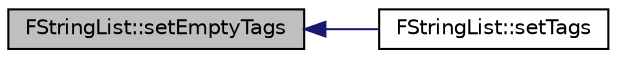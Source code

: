 digraph "FStringList::setEmptyTags"
{
 // INTERACTIVE_SVG=YES
  edge [fontname="Helvetica",fontsize="10",labelfontname="Helvetica",labelfontsize="10"];
  node [fontname="Helvetica",fontsize="10",shape=record];
  rankdir="LR";
  Node42 [label="FStringList::setEmptyTags",height=0.2,width=0.4,color="black", fillcolor="grey75", style="filled", fontcolor="black"];
  Node42 -> Node43 [dir="back",color="midnightblue",fontsize="10",style="solid",fontname="Helvetica"];
  Node43 [label="FStringList::setTags",height=0.2,width=0.4,color="black", fillcolor="white", style="filled",URL="$class_f_string_list.html#a0573a9d750e54bd3528e26dcf3738234"];
}
